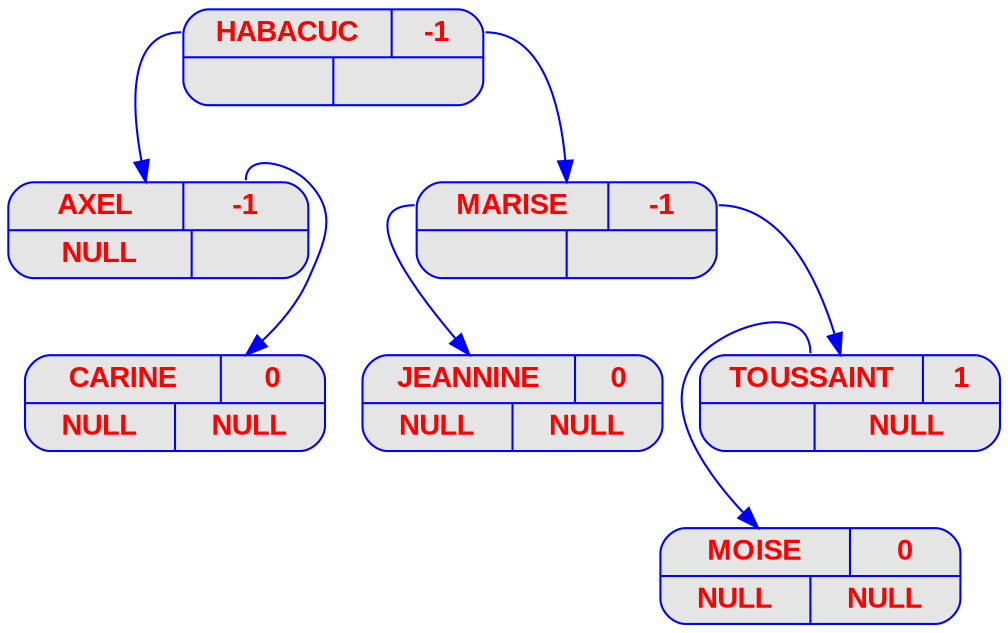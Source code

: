digraph displayAVL {
	node [
		fontname  = "Arial bold" 
		fontsize  = "14"
		fontcolor = "red"
		style     = "rounded, filled"
		shape     = "record"
		fillcolor = "grey90"
		color     = "blue"
		width     = "2"
	]

	edge [
		color     = "blue"
	]

	HABACUC [label = "{{<g> HABACUC | <d> -1 } | { <g> | <d>}}"];
	HABACUC:g -> AXEL;
	AXEL [label = "{{<g> AXEL | <d> -1 } | { <g> | <d>}}"];
	AXEL [label = "{{<g> AXEL | <d> -1 }| { <g> NULL | <d> }}"];
	AXEL:d -> CARINE;
	CARINE [label = "{{<g> CARINE | <d> 0 } | { <g> | <d>}}"];
	CARINE [label = "{{<g> CARINE | <d> 0 }| { <g> NULL | <d> NULL}}"];
	HABACUC:d -> MARISE;
	MARISE [label = "{{<g> MARISE | <d> -1 } | { <g> | <d>}}"];
	MARISE:g -> JEANNINE;
	JEANNINE [label = "{{<g> JEANNINE | <d> 0 } | { <g> | <d>}}"];
	JEANNINE [label = "{{<g> JEANNINE | <d> 0 }| { <g> NULL | <d> NULL}}"];
	MARISE:d -> TOUSSAINT;
	TOUSSAINT [label = "{{<g> TOUSSAINT | <d> 1 } | { <g> | <d>}}"];
	TOUSSAINT [label = "{{<g> TOUSSAINT | <d> 1 }| { <g> | <d> NULL}}"];
	TOUSSAINT:g -> MOISE;
	MOISE [label = "{{<g> MOISE | <d> 0 } | { <g> | <d>}}"];
	MOISE [label = "{{<g> MOISE | <d> 0 }| { <g> NULL | <d> NULL}}"];
}
